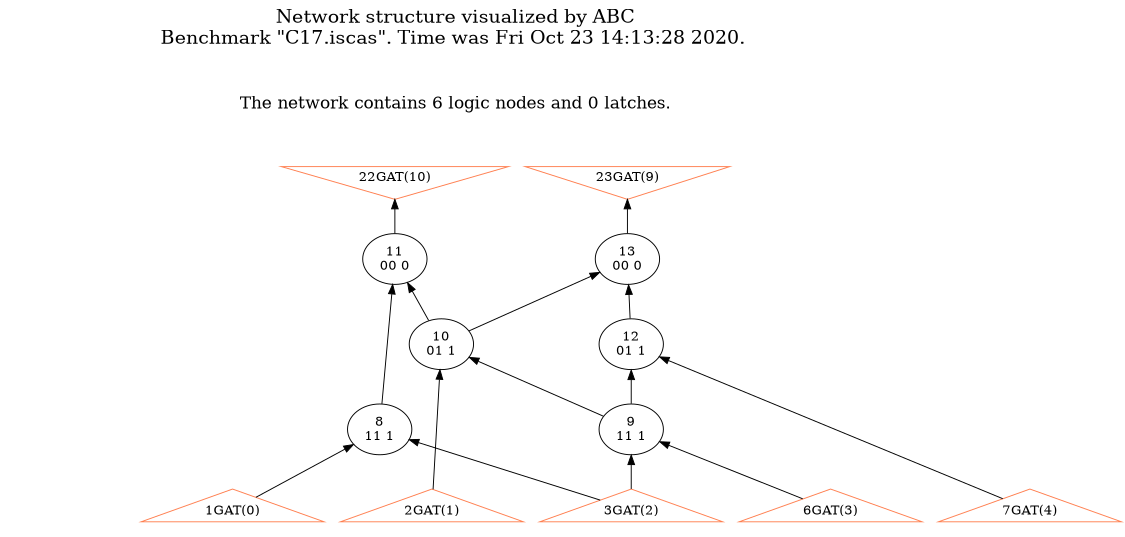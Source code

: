 # Network structure generated by ABC

digraph network {
size = "7.5,10";
center = true;
edge [dir = back];

{
  node [shape = plaintext];
  edge [style = invis];
  LevelTitle1 [label=""];
  LevelTitle2 [label=""];
  Level4 [label = ""];
  Level3 [label = ""];
  Level2 [label = ""];
  Level1 [label = ""];
  Level0 [label = ""];
  LevelTitle1 ->  LevelTitle2 ->  Level4 ->  Level3 ->  Level2 ->  Level1 ->  Level0;
}

{
  rank = same;
  LevelTitle1;
  title1 [shape=plaintext,
          fontsize=20,
          fontname = "Times-Roman",
          label="Network structure visualized by ABC\nBenchmark \"C17.iscas\". Time was Fri Oct 23 14:13:28 2020. "
         ];
}

{
  rank = same;
  LevelTitle2;
  title2 [shape=plaintext,
          fontsize=18,
          fontname = "Times-Roman",
          label="The network contains 6 logic nodes and 0 latches.\n"
         ];
}

{
  rank = same;
  Level4;
  Node6 [label = "22GAT(10)", shape = invtriangle, color = coral, fillcolor = coral];
  Node7 [label = "23GAT(9)", shape = invtriangle, color = coral, fillcolor = coral];
}

{
  rank = same;
  Level3;
  Node11 [label = "11\n00 0", shape = ellipse];
  Node13 [label = "13\n00 0", shape = ellipse];
}

{
  rank = same;
  Level2;
  Node10 [label = "10\n01 1", shape = ellipse];
  Node12 [label = "12\n01 1", shape = ellipse];
}

{
  rank = same;
  Level1;
  Node8 [label = "8\n11 1", shape = ellipse];
  Node9 [label = "9\n11 1", shape = ellipse];
}

{
  rank = same;
  Level0;
  Node1 [label = "1GAT(0)", shape = triangle, color = coral, fillcolor = coral];
  Node2 [label = "2GAT(1)", shape = triangle, color = coral, fillcolor = coral];
  Node3 [label = "3GAT(2)", shape = triangle, color = coral, fillcolor = coral];
  Node4 [label = "6GAT(3)", shape = triangle, color = coral, fillcolor = coral];
  Node5 [label = "7GAT(4)", shape = triangle, color = coral, fillcolor = coral];
}

title1 -> title2 [style = invis];
title2 -> Node6 [style = invis];
title2 -> Node7 [style = invis];
Node6 -> Node7 [style = invis];
Node6 -> Node11 [style = solid];
Node7 -> Node13 [style = solid];
Node8 -> Node1 [style = solid];
Node8 -> Node3 [style = solid];
Node9 -> Node3 [style = solid];
Node9 -> Node4 [style = solid];
Node10 -> Node9 [style = solid];
Node10 -> Node2 [style = solid];
Node11 -> Node8 [style = solid];
Node11 -> Node10 [style = solid];
Node12 -> Node9 [style = solid];
Node12 -> Node5 [style = solid];
Node13 -> Node10 [style = solid];
Node13 -> Node12 [style = solid];
}

